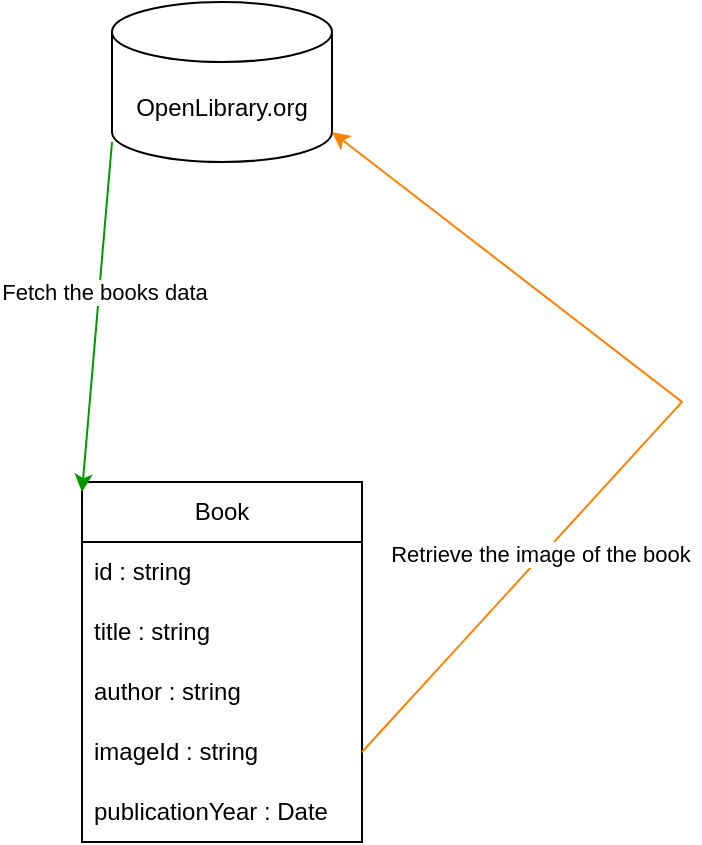 <mxfile version="24.7.8">
  <diagram name="Page-1" id="luremj6bGSE_2L1miohb">
    <mxGraphModel dx="1026" dy="618" grid="1" gridSize="10" guides="1" tooltips="1" connect="1" arrows="1" fold="1" page="1" pageScale="1" pageWidth="827" pageHeight="1169" math="0" shadow="0">
      <root>
        <mxCell id="0" />
        <mxCell id="1" parent="0" />
        <mxCell id="VhksAo5o0qgYqjRdCGh6-4" value="Book" style="swimlane;fontStyle=0;childLayout=stackLayout;horizontal=1;startSize=30;horizontalStack=0;resizeParent=1;resizeParentMax=0;resizeLast=0;collapsible=1;marginBottom=0;whiteSpace=wrap;html=1;" vertex="1" parent="1">
          <mxGeometry x="310" y="260" width="140" height="180" as="geometry" />
        </mxCell>
        <mxCell id="VhksAo5o0qgYqjRdCGh6-5" value="id : string" style="text;strokeColor=none;fillColor=none;align=left;verticalAlign=middle;spacingLeft=4;spacingRight=4;overflow=hidden;points=[[0,0.5],[1,0.5]];portConstraint=eastwest;rotatable=0;whiteSpace=wrap;html=1;" vertex="1" parent="VhksAo5o0qgYqjRdCGh6-4">
          <mxGeometry y="30" width="140" height="30" as="geometry" />
        </mxCell>
        <mxCell id="VhksAo5o0qgYqjRdCGh6-6" value="title : string" style="text;strokeColor=none;fillColor=none;align=left;verticalAlign=middle;spacingLeft=4;spacingRight=4;overflow=hidden;points=[[0,0.5],[1,0.5]];portConstraint=eastwest;rotatable=0;whiteSpace=wrap;html=1;" vertex="1" parent="VhksAo5o0qgYqjRdCGh6-4">
          <mxGeometry y="60" width="140" height="30" as="geometry" />
        </mxCell>
        <mxCell id="VhksAo5o0qgYqjRdCGh6-7" value="author : string" style="text;strokeColor=none;fillColor=none;align=left;verticalAlign=middle;spacingLeft=4;spacingRight=4;overflow=hidden;points=[[0,0.5],[1,0.5]];portConstraint=eastwest;rotatable=0;whiteSpace=wrap;html=1;" vertex="1" parent="VhksAo5o0qgYqjRdCGh6-4">
          <mxGeometry y="90" width="140" height="30" as="geometry" />
        </mxCell>
        <mxCell id="VhksAo5o0qgYqjRdCGh6-8" value="imageId : string" style="text;strokeColor=none;fillColor=none;align=left;verticalAlign=middle;spacingLeft=4;spacingRight=4;overflow=hidden;points=[[0,0.5],[1,0.5]];portConstraint=eastwest;rotatable=0;whiteSpace=wrap;html=1;" vertex="1" parent="VhksAo5o0qgYqjRdCGh6-4">
          <mxGeometry y="120" width="140" height="30" as="geometry" />
        </mxCell>
        <mxCell id="VhksAo5o0qgYqjRdCGh6-9" value="publicationYear : Date" style="text;strokeColor=none;fillColor=none;align=left;verticalAlign=middle;spacingLeft=4;spacingRight=4;overflow=hidden;points=[[0,0.5],[1,0.5]];portConstraint=eastwest;rotatable=0;whiteSpace=wrap;html=1;" vertex="1" parent="VhksAo5o0qgYqjRdCGh6-4">
          <mxGeometry y="150" width="140" height="30" as="geometry" />
        </mxCell>
        <mxCell id="VhksAo5o0qgYqjRdCGh6-10" value="OpenLibrary.org" style="shape=cylinder3;whiteSpace=wrap;html=1;boundedLbl=1;backgroundOutline=1;size=15;" vertex="1" parent="1">
          <mxGeometry x="325" y="20" width="110" height="80" as="geometry" />
        </mxCell>
        <mxCell id="VhksAo5o0qgYqjRdCGh6-11" value="" style="endArrow=classic;html=1;rounded=0;exitX=0;exitY=1;exitDx=0;exitDy=-15;exitPerimeter=0;entryX=0;entryY=0;entryDx=0;entryDy=0;strokeColor=#009900;" edge="1" parent="1">
          <mxGeometry width="50" height="50" relative="1" as="geometry">
            <mxPoint x="325" y="90" as="sourcePoint" />
            <mxPoint x="310" y="265" as="targetPoint" />
          </mxGeometry>
        </mxCell>
        <mxCell id="VhksAo5o0qgYqjRdCGh6-13" value="Fetch the books data" style="edgeLabel;html=1;align=center;verticalAlign=middle;resizable=0;points=[];" vertex="1" connectable="0" parent="VhksAo5o0qgYqjRdCGh6-11">
          <mxGeometry x="0.031" y="-2" relative="1" as="geometry">
            <mxPoint x="5" y="-15" as="offset" />
          </mxGeometry>
        </mxCell>
        <mxCell id="VhksAo5o0qgYqjRdCGh6-14" value="" style="endArrow=classic;html=1;rounded=0;exitX=1;exitY=0.5;exitDx=0;exitDy=0;entryX=1;entryY=1;entryDx=0;entryDy=-15;strokeColor=#FF8000;entryPerimeter=0;" edge="1" parent="1" source="VhksAo5o0qgYqjRdCGh6-8" target="VhksAo5o0qgYqjRdCGh6-10">
          <mxGeometry width="50" height="50" relative="1" as="geometry">
            <mxPoint x="515" y="100" as="sourcePoint" />
            <mxPoint x="500" y="275" as="targetPoint" />
            <Array as="points">
              <mxPoint x="610" y="220" />
            </Array>
          </mxGeometry>
        </mxCell>
        <mxCell id="VhksAo5o0qgYqjRdCGh6-17" value="Retrieve the image of the book" style="edgeLabel;html=1;align=center;verticalAlign=middle;resizable=0;points=[];" vertex="1" connectable="0" parent="VhksAo5o0qgYqjRdCGh6-14">
          <mxGeometry x="-0.419" y="1" relative="1" as="geometry">
            <mxPoint as="offset" />
          </mxGeometry>
        </mxCell>
      </root>
    </mxGraphModel>
  </diagram>
</mxfile>
